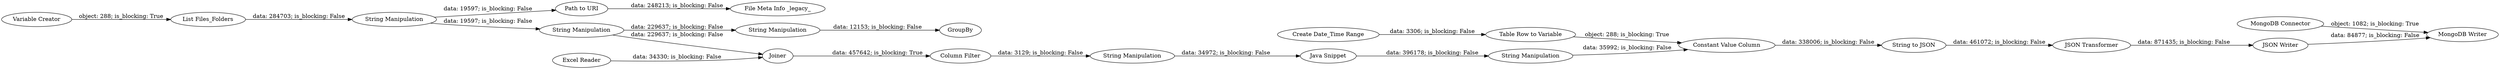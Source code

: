 digraph {
	"-144591955030619378_325" [label="String Manipulation"]
	"-144591955030619378_301" [label="MongoDB Connector"]
	"-144591955030619378_320" [label="Constant Value Column"]
	"-144591955030619378_334" [label="Column Filter"]
	"-144591955030619378_332" [label="Variable Creator"]
	"-144591955030619378_324" [label="Table Row to Variable"]
	"-144591955030619378_339" [label="String Manipulation"]
	"-144591955030619378_330" [label="String Manipulation"]
	"-144591955030619378_341" [label="String Manipulation"]
	"-144591955030619378_337" [label=Joiner]
	"-144591955030619378_340" [label="Excel Reader"]
	"-144591955030619378_344" [label="Path to URI"]
	"-144591955030619378_16" [label="JSON Writer"]
	"-144591955030619378_326" [label="List Files_Folders"]
	"-144591955030619378_343" [label="File Meta Info _legacy_"]
	"-144591955030619378_52" [label="String Manipulation"]
	"-144591955030619378_321" [label="String to JSON"]
	"-144591955030619378_322" [label="JSON Transformer"]
	"-144591955030619378_265" [label="MongoDB Writer"]
	"-144591955030619378_323" [label="Create Date_Time Range"]
	"-144591955030619378_64" [label="Java Snippet"]
	"-144591955030619378_342" [label=GroupBy]
	"-144591955030619378_52" -> "-144591955030619378_64" [label="data: 34972; is_blocking: False"]
	"-144591955030619378_339" -> "-144591955030619378_341" [label="data: 229637; is_blocking: False"]
	"-144591955030619378_325" -> "-144591955030619378_320" [label="data: 35992; is_blocking: False"]
	"-144591955030619378_320" -> "-144591955030619378_321" [label="data: 338006; is_blocking: False"]
	"-144591955030619378_330" -> "-144591955030619378_344" [label="data: 19597; is_blocking: False"]
	"-144591955030619378_16" -> "-144591955030619378_265" [label="data: 84877; is_blocking: False"]
	"-144591955030619378_332" -> "-144591955030619378_326" [label="object: 288; is_blocking: True"]
	"-144591955030619378_340" -> "-144591955030619378_337" [label="data: 34330; is_blocking: False"]
	"-144591955030619378_324" -> "-144591955030619378_320" [label="object: 288; is_blocking: True"]
	"-144591955030619378_321" -> "-144591955030619378_322" [label="data: 461072; is_blocking: False"]
	"-144591955030619378_322" -> "-144591955030619378_16" [label="data: 871435; is_blocking: False"]
	"-144591955030619378_337" -> "-144591955030619378_334" [label="data: 457642; is_blocking: True"]
	"-144591955030619378_341" -> "-144591955030619378_342" [label="data: 12153; is_blocking: False"]
	"-144591955030619378_330" -> "-144591955030619378_339" [label="data: 19597; is_blocking: False"]
	"-144591955030619378_334" -> "-144591955030619378_52" [label="data: 3129; is_blocking: False"]
	"-144591955030619378_301" -> "-144591955030619378_265" [label="object: 1082; is_blocking: True"]
	"-144591955030619378_323" -> "-144591955030619378_324" [label="data: 3306; is_blocking: False"]
	"-144591955030619378_344" -> "-144591955030619378_343" [label="data: 248213; is_blocking: False"]
	"-144591955030619378_339" -> "-144591955030619378_337" [label="data: 229637; is_blocking: False"]
	"-144591955030619378_64" -> "-144591955030619378_325" [label="data: 396178; is_blocking: False"]
	"-144591955030619378_326" -> "-144591955030619378_330" [label="data: 284703; is_blocking: False"]
	rankdir=LR
}
